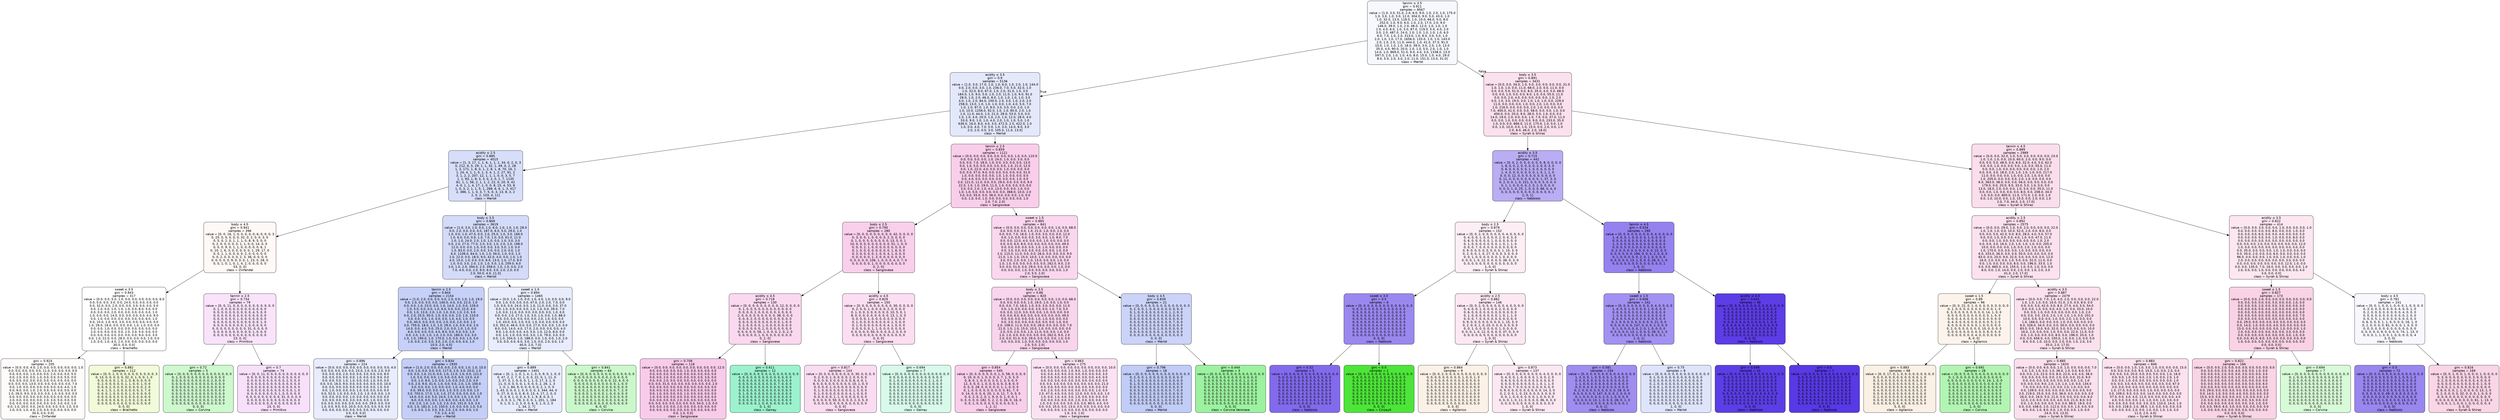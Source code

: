 digraph Tree {
node [shape=box, style="filled, rounded", color="black", fontname="helvetica"] ;
edge [fontname="helvetica"] ;
0 [label=<tannin &le; 3.5<br/>gini = 0.911<br/>samples = 8567<br/>value = [1.0, 3.0, 51.0, 2.0, 6.0, 9.0, 1.0, 2.0, 1.0, 175.0<br/>1.0, 3.0, 1.0, 3.0, 12.0, 304.0, 9.0, 5.0, 43.0, 1.0<br/>1.0, 32.0, 13.0, 118.0, 1.0, 10.0, 66.0, 5.0, 8.0<br/>252.0, 1.0, 9.0, 6.0, 1.0, 2.0, 17.0, 2.0, 9.0<br/>146.0, 39.0, 1.0, 2.0, 48.0, 12.0, 1.0, 1.0, 1.0<br/>1.0, 4.0, 6.0, 1.0, 3.0, 87.0, 119.0, 5.0, 4.0, 2.0<br/>3.0, 2.0, 487.0, 24.0, 1.0, 1.0, 1.0, 1.0, 1.0, 6.0<br/>6.0, 7.0, 1.0, 2.0, 313.0, 1.0, 8.0, 3.0, 5.0, 1.0<br/>2.0, 1.0, 1.0, 17.0, 1656.0, 133.0, 1.0, 1.0, 143.0<br/>2.0, 1.0, 2.0, 11.0, 444.0, 1.0, 41.0, 37.0, 91.0<br/>10.0, 1.0, 1.0, 1.0, 18.0, 39.0, 3.0, 2.0, 1.0, 13.0<br/>35.0, 4.0, 90.0, 20.0, 1.0, 1.0, 5.0, 2.0, 1.0, 1.0<br/>14.0, 1.0, 869.0, 51.0, 9.0, 4.0, 3.0, 1338.0, 13.0<br/>597.0, 2.0, 1.0, 1.0, 4.0, 8.0, 15.0, 1.0, 4.0, 29.0<br/>8.0, 5.0, 2.0, 3.0, 2.0, 11.0, 151.0, 13.0, 31.0]<br/>class = Merlot>, fillcolor="#f6f8fe"] ;
1 [label=<acidity &le; 3.5<br/>gini = 0.9<br/>samples = 5136<br/>value = [1.0, 3.0, 17.0, 1.0, 1.0, 6.0, 1.0, 2.0, 1.0, 144.0<br/>0.0, 2.0, 0.0, 3.0, 1.0, 236.0, 7.0, 5.0, 32.0, 1.0<br/>1.0, 32.0, 8.0, 67.0, 1.0, 2.0, 31.0, 1.0, 3.0<br/>184.0, 1.0, 9.0, 5.0, 1.0, 2.0, 11.0, 1.0, 9.0, 91.0<br/>28.0, 1.0, 2.0, 46.0, 8.0, 1.0, 1.0, 1.0, 1.0, 3.0<br/>4.0, 1.0, 2.0, 84.0, 100.0, 2.0, 3.0, 1.0, 2.0, 2.0<br/>258.0, 13.0, 1.0, 1.0, 1.0, 0.0, 1.0, 4.0, 5.0, 7.0<br/>1.0, 1.0, 97.0, 1.0, 8.0, 3.0, 3.0, 0.0, 2.0, 1.0<br/>1.0, 10.0, 1256.0, 92.0, 1.0, 1.0, 85.0, 2.0, 1.0<br/>1.0, 11.0, 44.0, 1.0, 21.0, 28.0, 53.0, 5.0, 0.0<br/>1.0, 1.0, 4.0, 20.0, 1.0, 2.0, 1.0, 12.0, 28.0, 4.0<br/>53.0, 9.0, 1.0, 1.0, 4.0, 2.0, 1.0, 1.0, 5.0, 1.0<br/>636.0, 16.0, 8.0, 4.0, 3.0, 472.0, 2.0, 422.0, 1.0<br/>1.0, 0.0, 4.0, 7.0, 5.0, 1.0, 3.0, 14.0, 8.0, 3.0<br/>2.0, 2.0, 0.0, 3.0, 105.0, 11.0, 13.0]<br/>class = Merlot>, fillcolor="#e4e8fb"] ;
0 -> 1 [labeldistance=2.5, labelangle=45, headlabel="True"] ;
2 [label=<acidity &le; 2.5<br/>gini = 0.885<br/>samples = 4015<br/>value = [1, 3, 17, 1, 1, 6, 1, 1, 1, 34, 0, 2, 0, 3<br/>0, 212, 6, 5, 29, 1, 1, 32, 1, 49, 0, 2, 28<br/>1, 3, 171, 1, 8, 0, 1, 2, 8, 1, 8, 70, 16, 1<br/>1, 24, 4, 1, 1, 0, 1, 3, 4, 1, 2, 27, 91, 2<br/>3, 1, 2, 2, 207, 12, 1, 1, 1, 0, 0, 3, 5, 7<br/>1, 1, 93, 1, 8, 3, 3, 0, 2, 0, 1, 7, 1135<br/>81, 1, 1, 56, 2, 1, 1, 2, 22, 0, 20, 9, 42<br/>4, 0, 1, 1, 4, 17, 1, 0, 0, 8, 15, 4, 53, 8<br/>1, 0, 3, 2, 1, 1, 5, 1, 268, 6, 6, 1, 3, 417<br/>2, 386, 1, 1, 0, 3, 7, 5, 0, 3, 13, 8, 3, 2<br/>2, 0, 2, 103, 4, 11]<br/>class = Merlot>, fillcolor="#d7defa"] ;
1 -> 2 ;
3 [label=<body &le; 4.5<br/>gini = 0.941<br/>samples = 396<br/>value = [0, 0, 16, 1, 0, 0, 0, 0, 0, 6, 0, 0, 0, 3<br/>0, 25, 0, 0, 0, 0, 0, 32, 0, 2, 0, 0, 3, 0<br/>0, 5, 0, 2, 0, 1, 1, 1, 0, 8, 9, 5, 0, 0<br/>0, 2, 0, 0, 0, 0, 0, 1, 1, 0, 0, 14, 0, 0<br/>0, 0, 0, 9, 0, 1, 1, 0, 0, 0, 0, 0, 6, 1<br/>0, 10, 1, 6, 3, 0, 0, 0, 0, 0, 1, 29, 17, 0<br/>0, 0, 1, 1, 0, 0, 0, 0, 2, 0, 0, 0, 0, 0<br/>0, 0, 2, 0, 0, 0, 0, 2, 3, 36, 0, 0, 0, 0<br/>0, 0, 0, 0, 0, 9, 0, 3, 0, 1, 23, 0, 28, 0<br/>0, 0, 1, 0, 1, 0, 1, 4, 2, 0, 0, 0, 0, 0<br/>53, 0, 0]<br/>class = Zinfandel>, fillcolor="#fef8f6"] ;
2 -> 3 ;
4 [label=<sweet &le; 3.5<br/>gini = 0.943<br/>samples = 317<br/>value = [0.0, 0.0, 5.0, 1.0, 0.0, 0.0, 0.0, 0.0, 0.0, 6.0<br/>0.0, 0.0, 0.0, 3.0, 0.0, 24.0, 0.0, 0.0, 0.0, 0.0<br/>0.0, 32.0, 0.0, 2.0, 0.0, 0.0, 3.0, 0.0, 0.0, 5.0<br/>0.0, 2.0, 0.0, 1.0, 1.0, 1.0, 0.0, 8.0, 5.0, 0.0<br/>0.0, 0.0, 0.0, 2.0, 0.0, 0.0, 0.0, 0.0, 0.0, 1.0<br/>1.0, 0.0, 0.0, 14.0, 0.0, 0.0, 0.0, 0.0, 0.0, 9.0<br/>0.0, 1.0, 0.0, 0.0, 0.0, 0.0, 0.0, 0.0, 6.0, 1.0<br/>0.0, 10.0, 1.0, 6.0, 3.0, 0.0, 0.0, 0.0, 0.0, 0.0<br/>1.0, 29.0, 16.0, 0.0, 0.0, 0.0, 1.0, 1.0, 0.0, 0.0<br/>0.0, 0.0, 1.0, 0.0, 0.0, 0.0, 0.0, 0.0, 0.0, 0.0<br/>2.0, 0.0, 0.0, 0.0, 0.0, 2.0, 3.0, 5.0, 0.0, 0.0<br/>0.0, 0.0, 0.0, 0.0, 0.0, 0.0, 0.0, 9.0, 0.0, 3.0<br/>0.0, 1.0, 22.0, 0.0, 28.0, 0.0, 0.0, 0.0, 1.0, 0.0<br/>1.0, 0.0, 1.0, 4.0, 2.0, 0.0, 0.0, 0.0, 0.0, 0.0<br/>30.0, 0.0, 0.0]<br/>class = Brachetto>, fillcolor="#fefffe"] ;
3 -> 4 ;
5 [label=<gini = 0.924<br/>samples = 205<br/>value = [0.0, 0.0, 4.0, 1.0, 0.0, 0.0, 0.0, 0.0, 0.0, 1.0<br/>0.0, 0.0, 0.0, 0.0, 0.0, 11.0, 0.0, 0.0, 0.0, 0.0<br/>0.0, 0.0, 0.0, 1.0, 0.0, 0.0, 2.0, 0.0, 0.0, 5.0<br/>0.0, 2.0, 0.0, 0.0, 1.0, 0.0, 0.0, 0.0, 5.0, 0.0<br/>0.0, 0.0, 0.0, 0.0, 0.0, 0.0, 0.0, 0.0, 0.0, 0.0<br/>0.0, 0.0, 0.0, 13.0, 0.0, 0.0, 0.0, 0.0, 0.0, 7.0<br/>0.0, 1.0, 0.0, 0.0, 0.0, 0.0, 0.0, 0.0, 4.0, 1.0<br/>0.0, 6.0, 0.0, 1.0, 2.0, 0.0, 0.0, 0.0, 0.0, 0.0<br/>1.0, 26.0, 9.0, 0.0, 0.0, 0.0, 1.0, 0.0, 0.0, 0.0<br/>0.0, 0.0, 0.0, 0.0, 0.0, 0.0, 0.0, 0.0, 0.0, 0.0<br/>2.0, 0.0, 0.0, 0.0, 0.0, 2.0, 3.0, 5.0, 0.0, 0.0<br/>0.0, 0.0, 0.0, 0.0, 0.0, 0.0, 0.0, 3.0, 0.0, 1.0<br/>0.0, 1.0, 20.0, 0.0, 24.0, 0.0, 0.0, 0.0, 1.0, 0.0<br/>1.0, 0.0, 1.0, 4.0, 2.0, 0.0, 0.0, 0.0, 0.0, 0.0<br/>30.0, 0.0, 0.0]<br/>class = Zinfandel>, fillcolor="#fefcfb"] ;
4 -> 5 ;
6 [label=<gini = 0.882<br/>samples = 112<br/>value = [0, 0, 1, 0, 0, 0, 0, 0, 0, 5, 0, 0, 0, 3<br/>0, 13, 0, 0, 0, 0, 0, 32, 0, 1, 0, 0, 1, 0<br/>0, 0, 0, 0, 0, 1, 0, 1, 0, 8, 0, 0, 0, 0<br/>0, 2, 0, 0, 0, 0, 0, 1, 1, 0, 0, 1, 0, 0<br/>0, 0, 0, 2, 0, 0, 0, 0, 0, 0, 0, 0, 2, 0<br/>0, 4, 1, 5, 1, 0, 0, 0, 0, 0, 0, 3, 7, 0<br/>0, 0, 0, 1, 0, 0, 0, 0, 1, 0, 0, 0, 0, 0<br/>0, 0, 0, 0, 0, 0, 0, 0, 0, 0, 0, 0, 0, 0<br/>0, 0, 0, 0, 0, 6, 0, 2, 0, 0, 2, 0, 4, 0<br/>0, 0, 0, 0, 0, 0, 0, 0, 0, 0, 0, 0, 0, 0<br/>0, 0, 0]<br/>class = Brachetto>, fillcolor="#f1fad9"] ;
4 -> 6 ;
7 [label=<tannin &le; 2.5<br/>gini = 0.734<br/>samples = 79<br/>value = [0, 0, 11, 0, 0, 0, 0, 0, 0, 0, 0, 0, 0, 0<br/>0, 1, 0, 0, 0, 0, 0, 0, 0, 0, 0, 0, 0, 0<br/>0, 0, 0, 0, 0, 0, 0, 0, 0, 0, 4, 5, 0, 0<br/>0, 0, 0, 0, 0, 0, 0, 0, 0, 0, 0, 0, 0, 0<br/>0, 0, 0, 0, 0, 0, 1, 0, 0, 0, 0, 0, 0, 0<br/>0, 0, 0, 0, 0, 0, 0, 0, 0, 0, 0, 0, 1, 0<br/>0, 0, 0, 0, 0, 0, 0, 0, 1, 0, 0, 0, 0, 0<br/>0, 0, 0, 0, 0, 0, 0, 0, 0, 31, 0, 0, 0, 0<br/>0, 0, 0, 0, 0, 0, 0, 0, 0, 0, 1, 0, 0, 0<br/>0, 0, 0, 0, 0, 0, 0, 0, 0, 0, 0, 0, 0, 0<br/>23, 0, 0]<br/>class = Primitivo>, fillcolor="#f9e3fb"] ;
3 -> 7 ;
8 [label=<gini = 0.72<br/>samples = 5<br/>value = [0, 0, 0, 0, 0, 0, 0, 0, 0, 0, 0, 0, 0, 0<br/>0, 1, 0, 0, 0, 0, 0, 0, 0, 0, 0, 0, 0, 0<br/>0, 0, 0, 0, 0, 0, 0, 0, 0, 0, 2, 0, 0, 0<br/>0, 0, 0, 0, 0, 0, 0, 0, 0, 0, 0, 0, 0, 0<br/>0, 0, 0, 0, 0, 0, 1, 0, 0, 0, 0, 0, 0, 0<br/>0, 0, 0, 0, 0, 0, 0, 0, 0, 0, 0, 0, 0, 0<br/>0, 0, 0, 0, 0, 0, 0, 0, 0, 0, 0, 0, 0, 0<br/>0, 0, 0, 0, 0, 0, 0, 0, 0, 0, 0, 0, 0, 0<br/>0, 0, 0, 0, 0, 0, 0, 0, 0, 0, 1, 0, 0, 0<br/>0, 0, 0, 0, 0, 0, 0, 0, 0, 0, 0, 0, 0, 0<br/>0, 0, 0]<br/>class = Corvina>, fillcolor="#cef8ce"] ;
7 -> 8 ;
9 [label=<gini = 0.7<br/>samples = 74<br/>value = [0, 0, 11, 0, 0, 0, 0, 0, 0, 0, 0, 0, 0, 0<br/>0, 0, 0, 0, 0, 0, 0, 0, 0, 0, 0, 0, 0, 0<br/>0, 0, 0, 0, 0, 0, 0, 0, 0, 0, 2, 5, 0, 0<br/>0, 0, 0, 0, 0, 0, 0, 0, 0, 0, 0, 0, 0, 0<br/>0, 0, 0, 0, 0, 0, 0, 0, 0, 0, 0, 0, 0, 0<br/>0, 0, 0, 0, 0, 0, 0, 0, 0, 0, 0, 0, 1, 0<br/>0, 0, 0, 0, 0, 0, 0, 0, 1, 0, 0, 0, 0, 0<br/>0, 0, 0, 0, 0, 0, 0, 0, 0, 31, 0, 0, 0, 0<br/>0, 0, 0, 0, 0, 0, 0, 0, 0, 0, 0, 0, 0, 0<br/>0, 0, 0, 0, 0, 0, 0, 0, 0, 0, 0, 0, 0, 0<br/>23, 0, 0]<br/>class = Primitivo>, fillcolor="#f8e0fb"] ;
7 -> 9 ;
10 [label=<body &le; 3.5<br/>gini = 0.869<br/>samples = 3619<br/>value = [1.0, 3.0, 1.0, 0.0, 1.0, 6.0, 1.0, 1.0, 1.0, 28.0<br/>0.0, 2.0, 0.0, 0.0, 0.0, 187.0, 6.0, 5.0, 29.0, 1.0<br/>1.0, 0.0, 1.0, 47.0, 0.0, 2.0, 25.0, 1.0, 3.0, 166.0<br/>1.0, 6.0, 0.0, 0.0, 1.0, 7.0, 1.0, 0.0, 61.0, 11.0<br/>1.0, 1.0, 24.0, 2.0, 1.0, 1.0, 0.0, 1.0, 3.0, 3.0<br/>0.0, 2.0, 27.0, 77.0, 2.0, 3.0, 1.0, 2.0, 2.0, 198.0<br/>12.0, 0.0, 0.0, 1.0, 0.0, 0.0, 3.0, 5.0, 1.0, 0.0<br/>1.0, 83.0, 0.0, 2.0, 0.0, 3.0, 0.0, 2.0, 0.0, 1.0<br/>6.0, 1106.0, 64.0, 1.0, 1.0, 56.0, 1.0, 0.0, 1.0<br/>2.0, 22.0, 0.0, 18.0, 9.0, 42.0, 4.0, 0.0, 1.0, 1.0<br/>4.0, 15.0, 1.0, 0.0, 0.0, 8.0, 13.0, 1.0, 17.0, 8.0<br/>1.0, 0.0, 3.0, 2.0, 1.0, 1.0, 5.0, 1.0, 259.0, 6.0<br/>3.0, 1.0, 2.0, 394.0, 2.0, 358.0, 1.0, 1.0, 0.0, 2.0<br/>7.0, 4.0, 0.0, 2.0, 9.0, 6.0, 3.0, 2.0, 2.0, 0.0<br/>2.0, 50.0, 4.0, 11.0]<br/>class = Merlot>, fillcolor="#d3dbf9"] ;
2 -> 10 ;
11 [label=<tannin &le; 2.5<br/>gini = 0.844<br/>samples = 2154<br/>value = [1.0, 2.0, 0.0, 0.0, 0.0, 2.0, 0.0, 1.0, 1.0, 19.0<br/>0.0, 1.0, 0.0, 0.0, 0.0, 140.0, 4.0, 3.0, 22.0, 1.0<br/>0.0, 0.0, 1.0, 23.0, 0.0, 1.0, 14.0, 1.0, 0.0, 129.0<br/>1.0, 5.0, 0.0, 0.0, 1.0, 6.0, 0.0, 0.0, 22.0, 4.0<br/>0.0, 1.0, 13.0, 2.0, 1.0, 1.0, 0.0, 1.0, 2.0, 3.0<br/>0.0, 2.0, 25.0, 50.0, 1.0, 0.0, 0.0, 2.0, 1.0, 110.0<br/>3.0, 0.0, 0.0, 1.0, 0.0, 0.0, 1.0, 4.0, 1.0, 0.0<br/>0.0, 40.0, 0.0, 0.0, 0.0, 2.0, 0.0, 2.0, 0.0, 1.0<br/>3.0, 755.0, 18.0, 1.0, 1.0, 29.0, 1.0, 0.0, 0.0, 2.0<br/>14.0, 0.0, 4.0, 5.0, 25.0, 2.0, 0.0, 1.0, 1.0, 0.0<br/>6.0, 0.0, 0.0, 0.0, 4.0, 8.0, 0.0, 5.0, 0.0, 1.0<br/>0.0, 2.0, 1.0, 1.0, 1.0, 2.0, 0.0, 180.0, 3.0, 3.0<br/>1.0, 1.0, 190.0, 1.0, 170.0, 1.0, 0.0, 0.0, 1.0, 5.0<br/>1.0, 0.0, 2.0, 3.0, 3.0, 2.0, 2.0, 0.0, 0.0, 1.0<br/>10.0, 2.0, 4.0]<br/>class = Merlot>, fillcolor="#c6d0f8"] ;
10 -> 11 ;
12 [label=<gini = 0.896<br/>samples = 224<br/>value = [0.0, 0.0, 0.0, 0.0, 0.0, 0.0, 0.0, 0.0, 0.0, 4.0<br/>0.0, 0.0, 0.0, 0.0, 0.0, 23.0, 2.0, 0.0, 2.0, 0.0<br/>0.0, 0.0, 0.0, 2.0, 0.0, 0.0, 3.0, 0.0, 0.0, 8.0<br/>0.0, 0.0, 0.0, 0.0, 0.0, 1.0, 0.0, 0.0, 9.0, 0.0<br/>0.0, 0.0, 5.0, 1.0, 1.0, 0.0, 0.0, 1.0, 0.0, 0.0<br/>0.0, 0.0, 16.0, 9.0, 0.0, 0.0, 0.0, 0.0, 0.0, 10.0<br/>0.0, 0.0, 0.0, 0.0, 0.0, 0.0, 0.0, 0.0, 1.0, 0.0<br/>0.0, 1.0, 0.0, 0.0, 0.0, 1.0, 0.0, 0.0, 0.0, 0.0<br/>0.0, 52.0, 1.0, 0.0, 0.0, 2.0, 1.0, 0.0, 0.0, 1.0<br/>0.0, 0.0, 0.0, 0.0, 1.0, 0.0, 0.0, 0.0, 0.0, 0.0<br/>0.0, 0.0, 0.0, 0.0, 3.0, 0.0, 0.0, 1.0, 0.0, 0.0<br/>0.0, 0.0, 0.0, 0.0, 0.0, 0.0, 0.0, 29.0, 0.0, 0.0<br/>1.0, 0.0, 9.0, 0.0, 20.0, 0.0, 0.0, 0.0, 0.0, 0.0<br/>0.0, 0.0, 0.0, 0.0, 0.0, 0.0, 0.0, 0.0, 0.0, 0.0<br/>3.0, 0.0, 0.0]<br/>class = Merlot>, fillcolor="#e8ecfc"] ;
11 -> 12 ;
13 [label=<gini = 0.834<br/>samples = 1930<br/>value = [1.0, 2.0, 0.0, 0.0, 0.0, 2.0, 0.0, 1.0, 1.0, 15.0<br/>0.0, 1.0, 0.0, 0.0, 0.0, 117.0, 2.0, 3.0, 20.0, 1.0<br/>0.0, 0.0, 1.0, 21.0, 0.0, 1.0, 11.0, 1.0, 0.0, 121.0<br/>1.0, 5.0, 0.0, 0.0, 1.0, 5.0, 0.0, 0.0, 13.0, 4.0<br/>0.0, 1.0, 8.0, 1.0, 0.0, 1.0, 0.0, 0.0, 2.0, 3.0<br/>0.0, 2.0, 9.0, 41.0, 1.0, 0.0, 0.0, 2.0, 1.0, 100.0<br/>3.0, 0.0, 0.0, 1.0, 0.0, 0.0, 1.0, 4.0, 0.0, 0.0<br/>0.0, 39.0, 0.0, 0.0, 0.0, 1.0, 0.0, 2.0, 0.0, 1.0<br/>3.0, 703.0, 17.0, 1.0, 1.0, 27.0, 0.0, 0.0, 0.0, 1.0<br/>14.0, 0.0, 4.0, 5.0, 24.0, 2.0, 0.0, 1.0, 1.0, 0.0<br/>6.0, 0.0, 0.0, 0.0, 1.0, 8.0, 0.0, 4.0, 0.0, 1.0<br/>0.0, 2.0, 1.0, 1.0, 1.0, 2.0, 0.0, 151.0, 3.0, 3.0<br/>0.0, 1.0, 181.0, 1.0, 150.0, 1.0, 0.0, 0.0, 1.0, 5.0<br/>1.0, 0.0, 2.0, 3.0, 3.0, 2.0, 2.0, 0.0, 0.0, 1.0<br/>7.0, 2.0, 4.0]<br/>class = Merlot>, fillcolor="#c4cef7"] ;
11 -> 13 ;
14 [label=<sweet &le; 1.5<br/>gini = 0.894<br/>samples = 1465<br/>value = [0.0, 1.0, 1.0, 0.0, 1.0, 4.0, 1.0, 0.0, 0.0, 9.0<br/>0.0, 1.0, 0.0, 0.0, 0.0, 47.0, 2.0, 2.0, 7.0, 0.0<br/>1.0, 0.0, 0.0, 24.0, 0.0, 1.0, 11.0, 0.0, 3.0, 37.0<br/>0.0, 1.0, 0.0, 0.0, 0.0, 1.0, 1.0, 0.0, 39.0, 7.0<br/>1.0, 0.0, 11.0, 0.0, 0.0, 0.0, 0.0, 0.0, 1.0, 0.0<br/>0.0, 0.0, 2.0, 27.0, 1.0, 3.0, 1.0, 0.0, 1.0, 88.0<br/>9.0, 0.0, 0.0, 0.0, 0.0, 0.0, 2.0, 1.0, 0.0, 0.0<br/>1.0, 43.0, 0.0, 2.0, 0.0, 1.0, 0.0, 0.0, 0.0, 0.0<br/>3.0, 351.0, 46.0, 0.0, 0.0, 27.0, 0.0, 0.0, 1.0, 0.0<br/>8.0, 0.0, 14.0, 4.0, 17.0, 2.0, 0.0, 0.0, 0.0, 4.0<br/>9.0, 1.0, 0.0, 0.0, 4.0, 5.0, 1.0, 12.0, 8.0, 0.0<br/>0.0, 1.0, 1.0, 0.0, 0.0, 3.0, 1.0, 79.0, 3.0, 0.0<br/>0.0, 1.0, 204.0, 1.0, 188.0, 0.0, 1.0, 0.0, 1.0, 2.0<br/>3.0, 0.0, 0.0, 6.0, 3.0, 1.0, 0.0, 2.0, 0.0, 1.0<br/>40.0, 2.0, 7.0]<br/>class = Merlot>, fillcolor="#e8ecfc"] ;
10 -> 14 ;
15 [label=<gini = 0.889<br/>samples = 1401<br/>value = [0, 1, 1, 0, 1, 4, 1, 0, 0, 9, 0, 1, 0, 0<br/>0, 47, 2, 2, 7, 0, 1, 0, 0, 22, 0, 1, 11, 0<br/>3, 37, 0, 1, 0, 0, 0, 1, 1, 0, 17, 3, 1, 0<br/>11, 0, 0, 0, 0, 0, 1, 0, 0, 0, 2, 26, 1, 3<br/>1, 0, 1, 84, 9, 0, 0, 0, 0, 0, 2, 1, 0, 0<br/>1, 43, 0, 0, 0, 1, 0, 0, 0, 0, 3, 344, 44, 0<br/>0, 27, 0, 0, 0, 0, 8, 0, 13, 4, 17, 2, 0, 0<br/>0, 3, 9, 1, 0, 0, 4, 5, 1, 9, 8, 0, 0, 1<br/>1, 0, 0, 3, 1, 78, 3, 0, 0, 1, 201, 1, 184<br/>0, 1, 0, 1, 2, 3, 0, 0, 6, 3, 1, 0, 2, 0<br/>1, 34, 2, 7]<br/>class = Merlot>, fillcolor="#e7ebfc"] ;
14 -> 15 ;
16 [label=<gini = 0.841<br/>samples = 64<br/>value = [0, 0, 0, 0, 0, 0, 0, 0, 0, 0, 0, 0, 0, 0<br/>0, 0, 0, 0, 0, 0, 0, 0, 0, 2, 0, 0, 0, 0<br/>0, 0, 0, 0, 0, 0, 0, 0, 0, 0, 22, 4, 0, 0<br/>0, 0, 0, 0, 0, 0, 0, 0, 0, 0, 0, 1, 0, 0<br/>0, 0, 0, 4, 0, 0, 0, 0, 0, 0, 0, 0, 0, 0<br/>0, 0, 0, 2, 0, 0, 0, 0, 0, 0, 0, 7, 2, 0<br/>0, 0, 0, 0, 1, 0, 0, 0, 1, 0, 0, 0, 0, 0<br/>0, 1, 0, 0, 0, 0, 0, 0, 0, 3, 0, 0, 0, 0<br/>0, 0, 0, 0, 0, 1, 0, 0, 0, 0, 3, 0, 4, 0<br/>0, 0, 0, 0, 0, 0, 0, 0, 0, 0, 0, 0, 0, 0<br/>6, 0, 0]<br/>class = Corvina>, fillcolor="#cbf8cb"] ;
14 -> 16 ;
17 [label=<tannin &le; 2.5<br/>gini = 0.859<br/>samples = 1121<br/>value = [0.0, 0.0, 0.0, 0.0, 0.0, 0.0, 0.0, 1.0, 0.0, 110.0<br/>0.0, 0.0, 0.0, 0.0, 1.0, 24.0, 1.0, 0.0, 3.0, 0.0<br/>0.0, 0.0, 7.0, 18.0, 1.0, 0.0, 3.0, 0.0, 0.0, 13.0<br/>0.0, 1.0, 5.0, 0.0, 0.0, 3.0, 0.0, 1.0, 21.0, 12.0<br/>0.0, 1.0, 22.0, 4.0, 0.0, 0.0, 1.0, 0.0, 0.0, 0.0<br/>0.0, 0.0, 57.0, 9.0, 0.0, 0.0, 0.0, 0.0, 0.0, 51.0<br/>1.0, 0.0, 0.0, 0.0, 0.0, 1.0, 1.0, 0.0, 0.0, 0.0<br/>0.0, 4.0, 0.0, 0.0, 0.0, 0.0, 0.0, 0.0, 1.0, 0.0<br/>3.0, 121.0, 11.0, 0.0, 0.0, 29.0, 0.0, 0.0, 0.0, 9.0<br/>22.0, 1.0, 1.0, 19.0, 11.0, 1.0, 0.0, 0.0, 0.0, 0.0<br/>3.0, 0.0, 2.0, 1.0, 4.0, 13.0, 0.0, 0.0, 1.0, 0.0<br/>1.0, 1.0, 0.0, 0.0, 0.0, 0.0, 0.0, 368.0, 10.0, 2.0<br/>3.0, 0.0, 55.0, 0.0, 36.0, 0.0, 0.0, 0.0, 1.0, 0.0<br/>0.0, 1.0, 0.0, 1.0, 0.0, 0.0, 0.0, 0.0, 0.0, 1.0<br/>2.0, 7.0, 2.0]<br/>class = Sangiovese>, fillcolor="#f9ceeb"] ;
1 -> 17 ;
18 [label=<body &le; 2.5<br/>gini = 0.795<br/>samples = 280<br/>value = [0, 0, 0, 0, 0, 0, 0, 0, 0, 42, 0, 0, 0, 0<br/>0, 3, 0, 0, 1, 0, 0, 0, 0, 2, 0, 0, 0, 0<br/>0, 1, 0, 0, 5, 0, 0, 0, 0, 0, 13, 5, 0, 1<br/>10, 0, 0, 0, 0, 0, 0, 0, 0, 0, 51, 1, 0, 0<br/>0, 0, 0, 2, 1, 0, 0, 0, 0, 0, 0, 0, 0, 0<br/>0, 1, 0, 0, 0, 0, 0, 0, 0, 0, 1, 6, 0, 0<br/>0, 3, 0, 0, 0, 0, 1, 0, 0, 4, 1, 0, 0, 0<br/>0, 0, 0, 0, 0, 1, 3, 0, 0, 0, 0, 0, 0, 0<br/>0, 0, 0, 0, 0, 106, 1, 0, 0, 0, 4, 0, 7, 0<br/>0, 0, 0, 0, 0, 1, 0, 0, 0, 0, 0, 0, 0, 0<br/>0, 2, 0]<br/>class = Sangiovese>, fillcolor="#f9cfec"] ;
17 -> 18 ;
19 [label=<acidity &le; 4.5<br/>gini = 0.718<br/>samples = 130<br/>value = [0, 0, 0, 0, 0, 0, 0, 0, 0, 12, 0, 0, 0, 0<br/>0, 1, 0, 0, 0, 0, 0, 0, 0, 0, 0, 0, 0, 0<br/>0, 0, 0, 0, 2, 0, 0, 0, 0, 0, 3, 0, 0, 0<br/>2, 0, 0, 0, 0, 0, 0, 0, 0, 0, 38, 0, 0, 0<br/>0, 0, 0, 2, 0, 0, 0, 0, 0, 0, 0, 0, 0, 0<br/>0, 0, 0, 0, 0, 0, 0, 0, 0, 0, 0, 1, 0, 0<br/>0, 2, 0, 0, 0, 0, 1, 0, 0, 0, 0, 0, 0, 0<br/>0, 0, 0, 0, 0, 0, 2, 0, 0, 0, 0, 0, 0, 0<br/>0, 0, 0, 0, 0, 56, 1, 0, 0, 0, 2, 0, 2, 0<br/>0, 0, 0, 0, 0, 1, 0, 0, 0, 0, 0, 0, 0, 0<br/>0, 2, 0]<br/>class = Sangiovese>, fillcolor="#fad8ef"] ;
18 -> 19 ;
20 [label=<gini = 0.708<br/>samples = 118<br/>value = [0.0, 0.0, 0.0, 0.0, 0.0, 0.0, 0.0, 0.0, 0.0, 12.0<br/>0.0, 0.0, 0.0, 0.0, 0.0, 1.0, 0.0, 0.0, 0.0, 0.0<br/>0.0, 0.0, 0.0, 0.0, 0.0, 0.0, 0.0, 0.0, 0.0, 0.0<br/>0.0, 0.0, 2.0, 0.0, 0.0, 0.0, 0.0, 0.0, 3.0, 0.0<br/>0.0, 0.0, 2.0, 0.0, 0.0, 0.0, 0.0, 0.0, 0.0, 0.0<br/>0.0, 0.0, 31.0, 0.0, 0.0, 0.0, 0.0, 0.0, 0.0, 2.0<br/>0.0, 0.0, 0.0, 0.0, 0.0, 0.0, 0.0, 0.0, 0.0, 0.0<br/>0.0, 0.0, 0.0, 0.0, 0.0, 0.0, 0.0, 0.0, 0.0, 0.0<br/>0.0, 1.0, 0.0, 0.0, 0.0, 1.0, 0.0, 0.0, 0.0, 0.0<br/>1.0, 0.0, 0.0, 0.0, 0.0, 0.0, 0.0, 0.0, 0.0, 0.0<br/>0.0, 0.0, 0.0, 0.0, 2.0, 0.0, 0.0, 0.0, 0.0, 0.0<br/>0.0, 0.0, 0.0, 0.0, 0.0, 0.0, 0.0, 54.0, 1.0, 0.0<br/>0.0, 0.0, 2.0, 0.0, 2.0, 0.0, 0.0, 0.0, 0.0, 0.0<br/>0.0, 0.0, 0.0, 0.0, 0.0, 0.0, 0.0, 0.0, 0.0, 0.0<br/>0.0, 1.0, 0.0]<br/>class = Sangiovese>, fillcolor="#f8cbea"] ;
19 -> 20 ;
21 [label=<gini = 0.611<br/>samples = 12<br/>value = [0, 0, 0, 0, 0, 0, 0, 0, 0, 0, 0, 0, 0, 0<br/>0, 0, 0, 0, 0, 0, 0, 0, 0, 0, 0, 0, 0, 0<br/>0, 0, 0, 0, 0, 0, 0, 0, 0, 0, 0, 0, 0, 0<br/>0, 0, 0, 0, 0, 0, 0, 0, 0, 0, 7, 0, 0, 0<br/>0, 0, 0, 0, 0, 0, 0, 0, 0, 0, 0, 0, 0, 0<br/>0, 0, 0, 0, 0, 0, 0, 0, 0, 0, 0, 0, 0, 0<br/>0, 1, 0, 0, 0, 0, 0, 0, 0, 0, 0, 0, 0, 0<br/>0, 0, 0, 0, 0, 0, 0, 0, 0, 0, 0, 0, 0, 0<br/>0, 0, 0, 0, 0, 2, 0, 0, 0, 0, 0, 0, 0, 0<br/>0, 0, 0, 0, 0, 1, 0, 0, 0, 0, 0, 0, 0, 0<br/>0, 1, 0]<br/>class = Gamay>, fillcolor="#9cf2ce"] ;
19 -> 21 ;
22 [label=<acidity &le; 4.5<br/>gini = 0.829<br/>samples = 150<br/>value = [0, 0, 0, 0, 0, 0, 0, 0, 0, 30, 0, 0, 0, 0<br/>0, 2, 0, 0, 1, 0, 0, 0, 0, 2, 0, 0, 0, 0<br/>0, 1, 0, 0, 3, 0, 0, 0, 0, 0, 10, 5, 0, 1<br/>8, 0, 0, 0, 0, 0, 0, 0, 0, 0, 13, 1, 0, 0<br/>0, 0, 0, 0, 1, 0, 0, 0, 0, 0, 0, 0, 0, 0<br/>0, 1, 0, 0, 0, 0, 0, 0, 0, 0, 1, 5, 0, 0<br/>0, 1, 0, 0, 0, 0, 0, 0, 0, 4, 1, 0, 0, 0<br/>0, 0, 0, 0, 0, 1, 1, 0, 0, 0, 0, 0, 0, 0<br/>0, 0, 0, 0, 0, 50, 0, 0, 0, 0, 2, 0, 5, 0<br/>0, 0, 0, 0, 0, 0, 0, 0, 0, 0, 0, 0, 0, 0<br/>0, 0, 0]<br/>class = Sangiovese>, fillcolor="#fbdef2"] ;
18 -> 22 ;
23 [label=<gini = 0.817<br/>samples = 143<br/>value = [0, 0, 0, 0, 0, 0, 0, 0, 0, 30, 0, 0, 0, 0<br/>0, 2, 0, 0, 1, 0, 0, 0, 0, 2, 0, 0, 0, 0<br/>0, 0, 0, 0, 3, 0, 0, 0, 0, 0, 8, 4, 0, 1<br/>8, 0, 0, 0, 0, 0, 0, 0, 0, 0, 10, 1, 0, 0<br/>0, 0, 0, 0, 1, 0, 0, 0, 0, 0, 0, 0, 0, 0<br/>0, 1, 0, 0, 0, 0, 0, 0, 0, 0, 1, 5, 0, 0<br/>0, 1, 0, 0, 0, 0, 0, 0, 0, 4, 1, 0, 0, 0<br/>0, 0, 0, 0, 0, 1, 1, 0, 0, 0, 0, 0, 0, 0<br/>0, 0, 0, 0, 0, 50, 0, 0, 0, 0, 2, 0, 5, 0<br/>0, 0, 0, 0, 0, 0, 0, 0, 0, 0, 0, 0, 0, 0<br/>0, 0, 0]<br/>class = Sangiovese>, fillcolor="#fadcf1"] ;
22 -> 23 ;
24 [label=<gini = 0.694<br/>samples = 7<br/>value = [0, 0, 0, 0, 0, 0, 0, 0, 0, 0, 0, 0, 0, 0<br/>0, 0, 0, 0, 0, 0, 0, 0, 0, 0, 0, 0, 0, 0<br/>0, 1, 0, 0, 0, 0, 0, 0, 0, 0, 2, 1, 0, 0<br/>0, 0, 0, 0, 0, 0, 0, 0, 0, 0, 3, 0, 0, 0<br/>0, 0, 0, 0, 0, 0, 0, 0, 0, 0, 0, 0, 0, 0<br/>0, 0, 0, 0, 0, 0, 0, 0, 0, 0, 0, 0, 0, 0<br/>0, 0, 0, 0, 0, 0, 0, 0, 0, 0, 0, 0, 0, 0<br/>0, 0, 0, 0, 0, 0, 0, 0, 0, 0, 0, 0, 0, 0<br/>0, 0, 0, 0, 0, 0, 0, 0, 0, 0, 0, 0, 0, 0<br/>0, 0, 0, 0, 0, 0, 0, 0, 0, 0, 0, 0, 0, 0<br/>0, 0, 0]<br/>class = Gamay>, fillcolor="#d7faeb"] ;
22 -> 24 ;
25 [label=<sweet &le; 1.5<br/>gini = 0.865<br/>samples = 841<br/>value = [0.0, 0.0, 0.0, 0.0, 0.0, 0.0, 0.0, 1.0, 0.0, 68.0<br/>0.0, 0.0, 0.0, 0.0, 1.0, 21.0, 1.0, 0.0, 2.0, 0.0<br/>0.0, 0.0, 7.0, 16.0, 1.0, 0.0, 3.0, 0.0, 0.0, 12.0<br/>0.0, 1.0, 0.0, 0.0, 0.0, 3.0, 0.0, 1.0, 8.0, 7.0<br/>0.0, 0.0, 12.0, 4.0, 0.0, 0.0, 1.0, 0.0, 0.0, 0.0<br/>0.0, 0.0, 6.0, 8.0, 0.0, 0.0, 0.0, 0.0, 0.0, 49.0<br/>0.0, 0.0, 0.0, 0.0, 0.0, 1.0, 1.0, 0.0, 0.0, 0.0<br/>0.0, 3.0, 0.0, 0.0, 0.0, 0.0, 0.0, 0.0, 1.0, 0.0<br/>2.0, 115.0, 11.0, 0.0, 0.0, 26.0, 0.0, 0.0, 0.0, 9.0<br/>21.0, 1.0, 1.0, 15.0, 10.0, 1.0, 0.0, 0.0, 0.0, 0.0<br/>3.0, 0.0, 2.0, 0.0, 1.0, 13.0, 0.0, 0.0, 1.0, 0.0<br/>1.0, 1.0, 0.0, 0.0, 0.0, 0.0, 0.0, 262.0, 9.0, 2.0<br/>3.0, 0.0, 51.0, 0.0, 29.0, 0.0, 0.0, 0.0, 1.0, 0.0<br/>0.0, 0.0, 0.0, 1.0, 0.0, 0.0, 0.0, 0.0, 0.0, 1.0<br/>2.0, 5.0, 2.0]<br/>class = Sangiovese>, fillcolor="#fad7ef"] ;
17 -> 25 ;
26 [label=<body &le; 3.5<br/>gini = 0.86<br/>samples = 820<br/>value = [0.0, 0.0, 0.0, 0.0, 0.0, 0.0, 0.0, 1.0, 0.0, 68.0<br/>0.0, 0.0, 0.0, 0.0, 1.0, 19.0, 1.0, 0.0, 1.0, 0.0<br/>0.0, 0.0, 7.0, 16.0, 1.0, 0.0, 3.0, 0.0, 0.0, 11.0<br/>0.0, 1.0, 0.0, 0.0, 0.0, 3.0, 0.0, 1.0, 7.0, 5.0<br/>0.0, 0.0, 12.0, 3.0, 0.0, 0.0, 1.0, 0.0, 0.0, 0.0<br/>0.0, 0.0, 6.0, 8.0, 0.0, 0.0, 0.0, 0.0, 0.0, 49.0<br/>0.0, 0.0, 0.0, 0.0, 0.0, 1.0, 1.0, 0.0, 0.0, 0.0<br/>0.0, 3.0, 0.0, 0.0, 0.0, 0.0, 0.0, 0.0, 1.0, 0.0<br/>2.0, 108.0, 11.0, 0.0, 0.0, 26.0, 0.0, 0.0, 0.0, 7.0<br/>21.0, 1.0, 1.0, 15.0, 10.0, 1.0, 0.0, 0.0, 0.0, 0.0<br/>2.0, 0.0, 2.0, 0.0, 1.0, 11.0, 0.0, 0.0, 1.0, 0.0<br/>1.0, 1.0, 0.0, 0.0, 0.0, 0.0, 0.0, 262.0, 9.0, 2.0<br/>2.0, 0.0, 51.0, 0.0, 29.0, 0.0, 0.0, 0.0, 1.0, 0.0<br/>0.0, 0.0, 0.0, 1.0, 0.0, 0.0, 0.0, 0.0, 0.0, 1.0<br/>2.0, 5.0, 2.0]<br/>class = Sangiovese>, fillcolor="#f9d4ed"] ;
25 -> 26 ;
27 [label=<gini = 0.854<br/>samples = 545<br/>value = [0, 0, 0, 0, 0, 0, 0, 1, 0, 58, 0, 0, 0, 0<br/>0, 10, 0, 0, 1, 0, 0, 0, 3, 7, 1, 0, 3, 0<br/>0, 8, 0, 1, 0, 0, 0, 3, 0, 1, 3, 5, 0, 0<br/>12, 3, 0, 0, 1, 0, 0, 0, 0, 0, 3, 8, 0, 0<br/>0, 0, 0, 28, 0, 0, 0, 0, 0, 1, 1, 0, 0, 0<br/>0, 1, 0, 0, 0, 0, 0, 0, 0, 0, 0, 61, 7, 0<br/>0, 14, 0, 0, 0, 6, 20, 1, 0, 11, 7, 0, 0, 0<br/>0, 0, 2, 0, 2, 0, 1, 9, 0, 0, 1, 0, 0, 1<br/>0, 0, 0, 0, 0, 182, 5, 2, 2, 0, 26, 0, 16, 0<br/>0, 0, 1, 0, 0, 0, 0, 0, 0, 0, 0, 0, 0, 1<br/>1, 2, 1]<br/>class = Sangiovese>, fillcolor="#f8ceeb"] ;
26 -> 27 ;
28 [label=<gini = 0.863<br/>samples = 275<br/>value = [0.0, 0.0, 0.0, 0.0, 0.0, 0.0, 0.0, 0.0, 0.0, 10.0<br/>0.0, 0.0, 0.0, 0.0, 1.0, 9.0, 1.0, 0.0, 0.0, 0.0<br/>0.0, 0.0, 4.0, 9.0, 0.0, 0.0, 0.0, 0.0, 0.0, 3.0<br/>0.0, 0.0, 0.0, 0.0, 0.0, 0.0, 0.0, 0.0, 4.0, 0.0<br/>0.0, 0.0, 0.0, 0.0, 0.0, 0.0, 0.0, 0.0, 0.0, 0.0<br/>0.0, 0.0, 3.0, 0.0, 0.0, 0.0, 0.0, 0.0, 0.0, 21.0<br/>0.0, 0.0, 0.0, 0.0, 0.0, 0.0, 0.0, 0.0, 0.0, 0.0<br/>0.0, 2.0, 0.0, 0.0, 0.0, 0.0, 0.0, 0.0, 1.0, 0.0<br/>2.0, 47.0, 4.0, 0.0, 0.0, 12.0, 0.0, 0.0, 0.0, 1.0<br/>1.0, 0.0, 1.0, 4.0, 3.0, 1.0, 0.0, 0.0, 0.0, 0.0<br/>0.0, 0.0, 0.0, 0.0, 0.0, 2.0, 0.0, 0.0, 0.0, 0.0<br/>1.0, 0.0, 0.0, 0.0, 0.0, 0.0, 0.0, 80.0, 4.0, 0.0<br/>0.0, 0.0, 25.0, 0.0, 13.0, 0.0, 0.0, 0.0, 0.0, 0.0<br/>0.0, 0.0, 0.0, 1.0, 0.0, 0.0, 0.0, 0.0, 0.0, 0.0<br/>1.0, 3.0, 1.0]<br/>class = Sangiovese>, fillcolor="#fbe2f3"] ;
26 -> 28 ;
29 [label=<body &le; 4.5<br/>gini = 0.839<br/>samples = 21<br/>value = [0, 0, 0, 0, 0, 0, 0, 0, 0, 0, 0, 0, 0, 0<br/>0, 2, 0, 0, 1, 0, 0, 0, 0, 0, 0, 0, 0, 0<br/>0, 1, 0, 0, 0, 0, 0, 0, 0, 0, 1, 2, 0, 0<br/>0, 1, 0, 0, 0, 0, 0, 0, 0, 0, 0, 0, 0, 0<br/>0, 0, 0, 0, 0, 0, 0, 0, 0, 0, 0, 0, 0, 0<br/>0, 0, 0, 0, 0, 0, 0, 0, 0, 0, 0, 7, 0, 0<br/>0, 0, 0, 0, 0, 2, 0, 0, 0, 0, 0, 0, 0, 0<br/>0, 0, 1, 0, 0, 0, 0, 2, 0, 0, 0, 0, 0, 0<br/>0, 0, 0, 0, 0, 0, 0, 0, 1, 0, 0, 0, 0, 0<br/>0, 0, 0, 0, 0, 0, 0, 0, 0, 0, 0, 0, 0, 0<br/>0, 0, 0]<br/>class = Merlot>, fillcolor="#cbd4f8"] ;
25 -> 29 ;
30 [label=<gini = 0.796<br/>samples = 18<br/>value = [0, 0, 0, 0, 0, 0, 0, 0, 0, 0, 0, 0, 0, 0<br/>0, 2, 0, 0, 1, 0, 0, 0, 0, 0, 0, 0, 0, 0<br/>0, 1, 0, 0, 0, 0, 0, 0, 0, 0, 0, 0, 0, 0<br/>0, 1, 0, 0, 0, 0, 0, 0, 0, 0, 0, 0, 0, 0<br/>0, 0, 0, 0, 0, 0, 0, 0, 0, 0, 0, 0, 0, 0<br/>0, 0, 0, 0, 0, 0, 0, 0, 0, 0, 0, 7, 0, 0<br/>0, 0, 0, 0, 0, 2, 0, 0, 0, 0, 0, 0, 0, 0<br/>0, 0, 1, 0, 0, 0, 0, 2, 0, 0, 0, 0, 0, 0<br/>0, 0, 0, 0, 0, 0, 0, 0, 1, 0, 0, 0, 0, 0<br/>0, 0, 0, 0, 0, 0, 0, 0, 0, 0, 0, 0, 0, 0<br/>0, 0, 0]<br/>class = Merlot>, fillcolor="#c1ccf7"] ;
29 -> 30 ;
31 [label=<gini = 0.444<br/>samples = 3<br/>value = [0, 0, 0, 0, 0, 0, 0, 0, 0, 0, 0, 0, 0, 0<br/>0, 0, 0, 0, 0, 0, 0, 0, 0, 0, 0, 0, 0, 0<br/>0, 0, 0, 0, 0, 0, 0, 0, 0, 0, 1, 2, 0, 0<br/>0, 0, 0, 0, 0, 0, 0, 0, 0, 0, 0, 0, 0, 0<br/>0, 0, 0, 0, 0, 0, 0, 0, 0, 0, 0, 0, 0, 0<br/>0, 0, 0, 0, 0, 0, 0, 0, 0, 0, 0, 0, 0, 0<br/>0, 0, 0, 0, 0, 0, 0, 0, 0, 0, 0, 0, 0, 0<br/>0, 0, 0, 0, 0, 0, 0, 0, 0, 0, 0, 0, 0, 0<br/>0, 0, 0, 0, 0, 0, 0, 0, 0, 0, 0, 0, 0, 0<br/>0, 0, 0, 0, 0, 0, 0, 0, 0, 0, 0, 0, 0, 0<br/>0, 0, 0]<br/>class = Corvina Veronese>, fillcolor="#9cf2a0"] ;
29 -> 31 ;
32 [label=<body &le; 3.5<br/>gini = 0.891<br/>samples = 3431<br/>value = [0.0, 0.0, 34.0, 1.0, 5.0, 3.0, 0.0, 0.0, 0.0, 31.0<br/>1.0, 1.0, 1.0, 0.0, 11.0, 68.0, 2.0, 0.0, 11.0, 0.0<br/>0.0, 0.0, 5.0, 51.0, 0.0, 8.0, 35.0, 4.0, 5.0, 68.0<br/>0.0, 0.0, 1.0, 0.0, 0.0, 6.0, 1.0, 0.0, 55.0, 11.0<br/>0.0, 0.0, 2.0, 4.0, 0.0, 0.0, 0.0, 0.0, 1.0, 2.0<br/>0.0, 1.0, 3.0, 19.0, 3.0, 1.0, 1.0, 1.0, 0.0, 229.0<br/>11.0, 0.0, 0.0, 0.0, 1.0, 0.0, 2.0, 1.0, 0.0, 0.0<br/>1.0, 216.0, 0.0, 0.0, 0.0, 2.0, 1.0, 0.0, 0.0, 0.0<br/>7.0, 400.0, 41.0, 0.0, 0.0, 58.0, 0.0, 0.0, 1.0, 0.0<br/>400.0, 0.0, 20.0, 9.0, 38.0, 5.0, 1.0, 0.0, 0.0<br/>14.0, 19.0, 2.0, 0.0, 0.0, 1.0, 7.0, 0.0, 37.0, 11.0<br/>0.0, 0.0, 1.0, 0.0, 0.0, 0.0, 9.0, 0.0, 233.0, 35.0<br/>1.0, 0.0, 0.0, 866.0, 11.0, 175.0, 1.0, 0.0, 1.0<br/>0.0, 1.0, 10.0, 0.0, 1.0, 15.0, 0.0, 2.0, 0.0, 1.0<br/>2.0, 8.0, 46.0, 2.0, 18.0]<br/>class = Syrah &amp; Shiraz>, fillcolor="#fbe1ed"] ;
0 -> 32 [labeldistance=2.5, labelangle=-45, headlabel="False"] ;
33 [label=<acidity &le; 3.5<br/>gini = 0.715<br/>samples = 442<br/>value = [0, 0, 2, 0, 0, 0, 0, 0, 0, 8, 0, 0, 0, 0<br/>1, 8, 0, 0, 2, 0, 0, 0, 0, 3, 0, 0, 3, 0<br/>0, 6, 0, 0, 0, 0, 0, 1, 0, 0, 0, 0, 0, 0<br/>1, 4, 0, 0, 0, 0, 0, 0, 0, 1, 0, 1, 1, 0<br/>0, 0, 0, 12, 0, 0, 0, 0, 0, 0, 0, 0, 0, 0<br/>0, 11, 0, 0, 0, 0, 0, 0, 0, 0, 1, 37, 3, 0<br/>0, 2, 0, 0, 1, 0, 221, 0, 0, 0, 5, 0, 0, 0<br/>0, 1, 1, 0, 0, 0, 0, 2, 0, 2, 0, 0, 0, 0<br/>0, 0, 0, 1, 0, 25, 1, 0, 0, 0, 66, 0, 4, 0<br/>0, 0, 0, 0, 0, 0, 0, 0, 0, 0, 0, 0, 0, 1<br/>2, 0, 1]<br/>class = Nebbiolo>, fillcolor="#baadf4"] ;
32 -> 33 ;
34 [label=<body &le; 2.5<br/>gini = 0.879<br/>samples = 152<br/>value = [0, 0, 2, 0, 0, 0, 0, 0, 0, 4, 0, 0, 0, 0<br/>0, 4, 0, 0, 1, 0, 0, 0, 0, 2, 0, 0, 3, 0<br/>0, 6, 0, 0, 0, 0, 0, 1, 0, 0, 0, 0, 0, 0<br/>0, 1, 0, 0, 0, 0, 0, 0, 0, 1, 0, 1, 1, 0<br/>0, 0, 0, 7, 0, 0, 0, 0, 0, 0, 0, 0, 0, 0<br/>0, 9, 0, 0, 0, 0, 0, 0, 0, 0, 1, 15, 3, 0<br/>0, 2, 0, 0, 1, 0, 27, 0, 0, 0, 3, 0, 0, 0<br/>0, 0, 1, 0, 0, 0, 0, 0, 0, 1, 0, 0, 0, 0<br/>0, 0, 0, 1, 0, 12, 0, 0, 0, 0, 38, 0, 3, 0<br/>0, 0, 0, 0, 0, 0, 0, 0, 0, 0, 0, 0, 0, 0<br/>1, 0, 0]<br/>class = Syrah &amp; Shiraz>, fillcolor="#fdeef5"] ;
33 -> 34 ;
35 [label=<sweet &le; 3.0<br/>gini = 0.5<br/>samples = 6<br/>value = [0, 0, 0, 0, 0, 0, 0, 0, 0, 0, 0, 0, 0, 0<br/>0, 0, 0, 0, 0, 0, 0, 0, 0, 0, 0, 0, 0, 0<br/>0, 0, 0, 0, 0, 0, 0, 1, 0, 0, 0, 0, 0, 0<br/>0, 0, 0, 0, 0, 0, 0, 0, 0, 0, 0, 0, 0, 0<br/>0, 0, 0, 0, 0, 0, 0, 0, 0, 0, 0, 0, 0, 0<br/>0, 0, 0, 0, 0, 0, 0, 0, 0, 0, 0, 0, 0, 0<br/>0, 0, 0, 0, 0, 0, 4, 0, 0, 0, 0, 0, 0, 0<br/>0, 0, 0, 0, 0, 0, 0, 0, 0, 0, 0, 0, 0, 0<br/>0, 0, 0, 0, 0, 0, 0, 0, 0, 0, 1, 0, 0, 0<br/>0, 0, 0, 0, 0, 0, 0, 0, 0, 0, 0, 0, 0, 0<br/>0, 0, 0]<br/>class = Nebbiolo>, fillcolor="#9b88ef"] ;
34 -> 35 ;
36 [label=<gini = 0.32<br/>samples = 5<br/>value = [0, 0, 0, 0, 0, 0, 0, 0, 0, 0, 0, 0, 0, 0<br/>0, 0, 0, 0, 0, 0, 0, 0, 0, 0, 0, 0, 0, 0<br/>0, 0, 0, 0, 0, 0, 0, 0, 0, 0, 0, 0, 0, 0<br/>0, 0, 0, 0, 0, 0, 0, 0, 0, 0, 0, 0, 0, 0<br/>0, 0, 0, 0, 0, 0, 0, 0, 0, 0, 0, 0, 0, 0<br/>0, 0, 0, 0, 0, 0, 0, 0, 0, 0, 0, 0, 0, 0<br/>0, 0, 0, 0, 0, 0, 4, 0, 0, 0, 0, 0, 0, 0<br/>0, 0, 0, 0, 0, 0, 0, 0, 0, 0, 0, 0, 0, 0<br/>0, 0, 0, 0, 0, 0, 0, 0, 0, 0, 1, 0, 0, 0<br/>0, 0, 0, 0, 0, 0, 0, 0, 0, 0, 0, 0, 0, 0<br/>0, 0, 0]<br/>class = Nebbiolo>, fillcolor="#826aec"] ;
35 -> 36 ;
37 [label=<gini = 0.0<br/>samples = 1<br/>value = [0, 0, 0, 0, 0, 0, 0, 0, 0, 0, 0, 0, 0, 0<br/>0, 0, 0, 0, 0, 0, 0, 0, 0, 0, 0, 0, 0, 0<br/>0, 0, 0, 0, 0, 0, 0, 1, 0, 0, 0, 0, 0, 0<br/>0, 0, 0, 0, 0, 0, 0, 0, 0, 0, 0, 0, 0, 0<br/>0, 0, 0, 0, 0, 0, 0, 0, 0, 0, 0, 0, 0, 0<br/>0, 0, 0, 0, 0, 0, 0, 0, 0, 0, 0, 0, 0, 0<br/>0, 0, 0, 0, 0, 0, 0, 0, 0, 0, 0, 0, 0, 0<br/>0, 0, 0, 0, 0, 0, 0, 0, 0, 0, 0, 0, 0, 0<br/>0, 0, 0, 0, 0, 0, 0, 0, 0, 0, 0, 0, 0, 0<br/>0, 0, 0, 0, 0, 0, 0, 0, 0, 0, 0, 0, 0, 0<br/>0, 0, 0]<br/>class = Cinsault>, fillcolor="#4de539"] ;
35 -> 37 ;
38 [label=<acidity &le; 2.5<br/>gini = 0.882<br/>samples = 146<br/>value = [0, 0, 2, 0, 0, 0, 0, 0, 0, 4, 0, 0, 0, 0<br/>0, 4, 0, 0, 1, 0, 0, 0, 0, 2, 0, 0, 3, 0<br/>0, 6, 0, 0, 0, 0, 0, 0, 0, 0, 0, 0, 0, 0<br/>0, 1, 0, 0, 0, 0, 0, 0, 0, 1, 0, 1, 1, 0<br/>0, 0, 0, 7, 0, 0, 0, 0, 0, 0, 0, 0, 0, 0<br/>0, 9, 0, 0, 0, 0, 0, 0, 0, 0, 1, 15, 3, 0<br/>0, 2, 0, 0, 1, 0, 23, 0, 0, 0, 3, 0, 0, 0<br/>0, 0, 1, 0, 0, 0, 0, 0, 0, 1, 0, 0, 0, 0<br/>0, 0, 0, 1, 0, 12, 0, 0, 0, 0, 37, 0, 3, 0<br/>0, 0, 0, 0, 0, 0, 0, 0, 0, 0, 0, 0, 0, 0<br/>1, 0, 0]<br/>class = Syrah &amp; Shiraz>, fillcolor="#fce8f2"] ;
34 -> 38 ;
39 [label=<gini = 0.864<br/>samples = 9<br/>value = [0, 0, 2, 0, 0, 0, 0, 0, 0, 0, 0, 0, 0, 0<br/>0, 0, 0, 0, 0, 0, 0, 0, 0, 1, 0, 0, 1, 0<br/>0, 0, 0, 0, 0, 0, 0, 0, 0, 0, 0, 0, 0, 0<br/>0, 1, 0, 0, 0, 0, 0, 0, 0, 0, 0, 0, 0, 0<br/>0, 0, 0, 0, 0, 0, 0, 0, 0, 0, 0, 0, 0, 0<br/>0, 0, 0, 0, 0, 0, 0, 0, 0, 0, 1, 1, 0, 0<br/>0, 0, 0, 0, 0, 0, 0, 0, 0, 0, 0, 0, 0, 0<br/>0, 0, 0, 0, 0, 0, 0, 0, 0, 0, 0, 0, 0, 0<br/>0, 0, 0, 0, 0, 1, 0, 0, 0, 0, 1, 0, 0, 0<br/>0, 0, 0, 0, 0, 0, 0, 0, 0, 0, 0, 0, 0, 0<br/>0, 0, 0]<br/>class = Aglianico>, fillcolor="#fcf1e6"] ;
38 -> 39 ;
40 [label=<gini = 0.873<br/>samples = 137<br/>value = [0, 0, 0, 0, 0, 0, 0, 0, 0, 4, 0, 0, 0, 0<br/>0, 4, 0, 0, 1, 0, 0, 0, 0, 1, 0, 0, 2, 0<br/>0, 6, 0, 0, 0, 0, 0, 0, 0, 0, 0, 0, 0, 0<br/>0, 0, 0, 0, 0, 0, 0, 0, 0, 1, 0, 1, 1, 0<br/>0, 0, 0, 7, 0, 0, 0, 0, 0, 0, 0, 0, 0, 0<br/>0, 9, 0, 0, 0, 0, 0, 0, 0, 0, 0, 14, 3, 0<br/>0, 2, 0, 0, 1, 0, 23, 0, 0, 0, 3, 0, 0, 0<br/>0, 0, 1, 0, 0, 0, 0, 0, 0, 1, 0, 0, 0, 0<br/>0, 0, 0, 1, 0, 11, 0, 0, 0, 0, 36, 0, 3, 0<br/>0, 0, 0, 0, 0, 0, 0, 0, 0, 0, 0, 0, 0, 0<br/>1, 0, 0]<br/>class = Syrah &amp; Shiraz>, fillcolor="#fce8f2"] ;
38 -> 40 ;
41 [label=<tannin &le; 4.5<br/>gini = 0.534<br/>samples = 290<br/>value = [0, 0, 0, 0, 0, 0, 0, 0, 0, 4, 0, 0, 0, 0<br/>1, 4, 0, 0, 1, 0, 0, 0, 0, 1, 0, 0, 0, 0<br/>0, 0, 0, 0, 0, 0, 0, 0, 0, 0, 0, 0, 0, 0<br/>1, 3, 0, 0, 0, 0, 0, 0, 0, 0, 0, 0, 0, 0<br/>0, 0, 0, 5, 0, 0, 0, 0, 0, 0, 0, 0, 0, 0<br/>0, 2, 0, 0, 0, 0, 0, 0, 0, 0, 0, 22, 0, 0<br/>0, 0, 0, 0, 0, 0, 194, 0, 0, 0, 2, 0, 0, 0<br/>0, 1, 0, 0, 0, 0, 0, 2, 0, 1, 0, 0, 0, 0<br/>0, 0, 0, 0, 0, 13, 1, 0, 0, 0, 28, 0, 1, 0<br/>0, 0, 0, 0, 0, 0, 0, 0, 0, 0, 0, 0, 0, 1<br/>1, 0, 1]<br/>class = Nebbiolo>, fillcolor="#9582ef"] ;
33 -> 41 ;
42 [label=<sweet &le; 1.5<br/>gini = 0.606<br/>samples = 242<br/>value = [0, 0, 0, 0, 0, 0, 0, 0, 0, 4, 0, 0, 0, 0<br/>1, 4, 0, 0, 1, 0, 0, 0, 0, 1, 0, 0, 0, 0<br/>0, 0, 0, 0, 0, 0, 0, 0, 0, 0, 0, 0, 0, 0<br/>1, 3, 0, 0, 0, 0, 0, 0, 0, 0, 0, 0, 0, 0<br/>0, 0, 0, 5, 0, 0, 0, 0, 0, 0, 0, 0, 0, 0<br/>0, 2, 0, 0, 0, 0, 0, 0, 0, 0, 0, 21, 0, 0<br/>0, 0, 0, 0, 0, 0, 147, 0, 0, 0, 2, 0, 0, 0<br/>0, 1, 0, 0, 0, 0, 0, 2, 0, 1, 0, 0, 0, 0<br/>0, 0, 0, 0, 0, 13, 1, 0, 0, 0, 28, 0, 1, 0<br/>0, 0, 0, 0, 0, 0, 0, 0, 0, 0, 0, 0, 0, 1<br/>1, 0, 1]<br/>class = Nebbiolo>, fillcolor="#a291f1"] ;
41 -> 42 ;
43 [label=<gini = 0.581<br/>samples = 234<br/>value = [0, 0, 0, 0, 0, 0, 0, 0, 0, 4, 0, 0, 0, 0<br/>1, 3, 0, 0, 1, 0, 0, 0, 0, 1, 0, 0, 0, 0<br/>0, 0, 0, 0, 0, 0, 0, 0, 0, 0, 0, 0, 0, 0<br/>1, 1, 0, 0, 0, 0, 0, 0, 0, 0, 0, 0, 0, 0<br/>0, 0, 0, 4, 0, 0, 0, 0, 0, 0, 0, 0, 0, 0<br/>0, 2, 0, 0, 0, 0, 0, 0, 0, 0, 0, 18, 0, 0<br/>0, 0, 0, 0, 0, 0, 147, 0, 0, 0, 2, 0, 0, 0<br/>0, 1, 0, 0, 0, 0, 0, 2, 0, 1, 0, 0, 0, 0<br/>0, 0, 0, 0, 0, 13, 1, 0, 0, 0, 28, 0, 1, 0<br/>0, 0, 0, 0, 0, 0, 0, 0, 0, 0, 0, 0, 0, 1<br/>0, 0, 1]<br/>class = Nebbiolo>, fillcolor="#9f8df0"] ;
42 -> 43 ;
44 [label=<gini = 0.75<br/>samples = 8<br/>value = [0, 0, 0, 0, 0, 0, 0, 0, 0, 0, 0, 0, 0, 0<br/>0, 1, 0, 0, 0, 0, 0, 0, 0, 0, 0, 0, 0, 0<br/>0, 0, 0, 0, 0, 0, 0, 0, 0, 0, 0, 0, 0, 0<br/>0, 2, 0, 0, 0, 0, 0, 0, 0, 0, 0, 0, 0, 0<br/>0, 0, 0, 1, 0, 0, 0, 0, 0, 0, 0, 0, 0, 0<br/>0, 0, 0, 0, 0, 0, 0, 0, 0, 0, 0, 3, 0, 0<br/>0, 0, 0, 0, 0, 0, 0, 0, 0, 0, 0, 0, 0, 0<br/>0, 0, 0, 0, 0, 0, 0, 0, 0, 0, 0, 0, 0, 0<br/>0, 0, 0, 0, 0, 0, 0, 0, 0, 0, 0, 0, 0, 0<br/>0, 0, 0, 0, 0, 0, 0, 0, 0, 0, 0, 0, 0, 0<br/>1, 0, 0]<br/>class = Merlot>, fillcolor="#dee4fb"] ;
42 -> 44 ;
45 [label=<acidity &le; 4.5<br/>gini = 0.041<br/>samples = 48<br/>value = [0, 0, 0, 0, 0, 0, 0, 0, 0, 0, 0, 0, 0, 0<br/>0, 0, 0, 0, 0, 0, 0, 0, 0, 0, 0, 0, 0, 0<br/>0, 0, 0, 0, 0, 0, 0, 0, 0, 0, 0, 0, 0, 0<br/>0, 0, 0, 0, 0, 0, 0, 0, 0, 0, 0, 0, 0, 0<br/>0, 0, 0, 0, 0, 0, 0, 0, 0, 0, 0, 0, 0, 0<br/>0, 0, 0, 0, 0, 0, 0, 0, 0, 0, 0, 1, 0, 0<br/>0, 0, 0, 0, 0, 0, 47, 0, 0, 0, 0, 0, 0, 0<br/>0, 0, 0, 0, 0, 0, 0, 0, 0, 0, 0, 0, 0, 0<br/>0, 0, 0, 0, 0, 0, 0, 0, 0, 0, 0, 0, 0, 0<br/>0, 0, 0, 0, 0, 0, 0, 0, 0, 0, 0, 0, 0, 0<br/>0, 0, 0]<br/>class = Nebbiolo>, fillcolor="#5c3de6"] ;
41 -> 45 ;
46 [label=<gini = 0.048<br/>samples = 41<br/>value = [0, 0, 0, 0, 0, 0, 0, 0, 0, 0, 0, 0, 0, 0<br/>0, 0, 0, 0, 0, 0, 0, 0, 0, 0, 0, 0, 0, 0<br/>0, 0, 0, 0, 0, 0, 0, 0, 0, 0, 0, 0, 0, 0<br/>0, 0, 0, 0, 0, 0, 0, 0, 0, 0, 0, 0, 0, 0<br/>0, 0, 0, 0, 0, 0, 0, 0, 0, 0, 0, 0, 0, 0<br/>0, 0, 0, 0, 0, 0, 0, 0, 0, 0, 0, 1, 0, 0<br/>0, 0, 0, 0, 0, 0, 40, 0, 0, 0, 0, 0, 0, 0<br/>0, 0, 0, 0, 0, 0, 0, 0, 0, 0, 0, 0, 0, 0<br/>0, 0, 0, 0, 0, 0, 0, 0, 0, 0, 0, 0, 0, 0<br/>0, 0, 0, 0, 0, 0, 0, 0, 0, 0, 0, 0, 0, 0<br/>0, 0, 0]<br/>class = Nebbiolo>, fillcolor="#5c3ee6"] ;
45 -> 46 ;
47 [label=<gini = 0.0<br/>samples = 7<br/>value = [0, 0, 0, 0, 0, 0, 0, 0, 0, 0, 0, 0, 0, 0<br/>0, 0, 0, 0, 0, 0, 0, 0, 0, 0, 0, 0, 0, 0<br/>0, 0, 0, 0, 0, 0, 0, 0, 0, 0, 0, 0, 0, 0<br/>0, 0, 0, 0, 0, 0, 0, 0, 0, 0, 0, 0, 0, 0<br/>0, 0, 0, 0, 0, 0, 0, 0, 0, 0, 0, 0, 0, 0<br/>0, 0, 0, 0, 0, 0, 0, 0, 0, 0, 0, 0, 0, 0<br/>0, 0, 0, 0, 0, 0, 7, 0, 0, 0, 0, 0, 0, 0<br/>0, 0, 0, 0, 0, 0, 0, 0, 0, 0, 0, 0, 0, 0<br/>0, 0, 0, 0, 0, 0, 0, 0, 0, 0, 0, 0, 0, 0<br/>0, 0, 0, 0, 0, 0, 0, 0, 0, 0, 0, 0, 0, 0<br/>0, 0, 0]<br/>class = Nebbiolo>, fillcolor="#5839e5"] ;
45 -> 47 ;
48 [label=<tannin &le; 4.5<br/>gini = 0.889<br/>samples = 2989<br/>value = [0.0, 0.0, 32.0, 1.0, 5.0, 3.0, 0.0, 0.0, 0.0, 23.0<br/>1.0, 1.0, 1.0, 0.0, 10.0, 60.0, 2.0, 0.0, 9.0, 0.0<br/>0.0, 0.0, 5.0, 48.0, 0.0, 8.0, 32.0, 4.0, 5.0, 62.0<br/>0.0, 0.0, 1.0, 0.0, 0.0, 5.0, 1.0, 0.0, 55.0, 11.0<br/>0.0, 0.0, 1.0, 0.0, 0.0, 0.0, 0.0, 0.0, 1.0, 2.0<br/>0.0, 0.0, 3.0, 18.0, 2.0, 1.0, 1.0, 1.0, 0.0, 217.0<br/>11.0, 0.0, 0.0, 0.0, 1.0, 0.0, 2.0, 1.0, 0.0, 0.0<br/>1.0, 205.0, 0.0, 0.0, 0.0, 2.0, 1.0, 0.0, 0.0, 0.0<br/>6.0, 363.0, 38.0, 0.0, 0.0, 56.0, 0.0, 0.0, 0.0, 0.0<br/>179.0, 0.0, 20.0, 9.0, 33.0, 5.0, 1.0, 0.0, 0.0<br/>13.0, 18.0, 2.0, 0.0, 0.0, 1.0, 5.0, 0.0, 35.0, 11.0<br/>0.0, 0.0, 1.0, 0.0, 0.0, 0.0, 8.0, 0.0, 208.0, 34.0<br/>1.0, 0.0, 0.0, 800.0, 11.0, 171.0, 1.0, 0.0, 1.0<br/>0.0, 1.0, 10.0, 0.0, 1.0, 15.0, 0.0, 2.0, 0.0, 1.0<br/>2.0, 7.0, 44.0, 2.0, 17.0]<br/>class = Syrah &amp; Shiraz>, fillcolor="#fbdeeb"] ;
32 -> 48 ;
49 [label=<acidity &le; 2.5<br/>gini = 0.892<br/>samples = 2575<br/>value = [0.0, 0.0, 29.0, 1.0, 5.0, 2.0, 0.0, 0.0, 0.0, 22.0<br/>1.0, 1.0, 1.0, 0.0, 10.0, 52.0, 2.0, 0.0, 8.0, 0.0<br/>0.0, 0.0, 5.0, 42.0, 0.0, 8.0, 28.0, 4.0, 5.0, 57.0<br/>0.0, 0.0, 1.0, 0.0, 0.0, 4.0, 1.0, 0.0, 47.0, 11.0<br/>0.0, 0.0, 1.0, 0.0, 0.0, 0.0, 0.0, 0.0, 1.0, 2.0<br/>0.0, 0.0, 3.0, 16.0, 2.0, 1.0, 1.0, 1.0, 0.0, 205.0<br/>10.0, 0.0, 0.0, 0.0, 1.0, 0.0, 2.0, 1.0, 0.0, 0.0<br/>1.0, 170.0, 0.0, 0.0, 0.0, 1.0, 0.0, 0.0, 0.0, 0.0<br/>6.0, 333.0, 36.0, 0.0, 0.0, 50.0, 0.0, 0.0, 0.0, 0.0<br/>83.0, 0.0, 20.0, 9.0, 32.0, 5.0, 0.0, 0.0, 0.0, 12.0<br/>16.0, 2.0, 0.0, 0.0, 1.0, 5.0, 0.0, 32.0, 11.0, 0.0<br/>0.0, 1.0, 0.0, 0.0, 0.0, 8.0, 0.0, 196.0, 33.0, 1.0<br/>0.0, 0.0, 665.0, 4.0, 155.0, 1.0, 0.0, 1.0, 0.0, 0.0<br/>8.0, 0.0, 1.0, 14.0, 0.0, 2.0, 0.0, 1.0, 2.0, 3.0<br/>41.0, 2.0, 17.0]<br/>class = Syrah &amp; Shiraz>, fillcolor="#fbe2ee"] ;
48 -> 49 ;
50 [label=<sweet &le; 1.5<br/>gini = 0.89<br/>samples = 96<br/>value = [0, 0, 22, 0, 1, 0, 0, 0, 0, 0, 0, 0, 0, 0<br/>0, 1, 0, 0, 0, 0, 0, 0, 0, 0, 0, 0, 1, 0<br/>0, 3, 0, 0, 0, 0, 0, 0, 0, 0, 14, 1, 0, 0<br/>0, 0, 0, 0, 0, 0, 0, 0, 0, 0, 0, 1, 0, 0<br/>0, 0, 0, 4, 0, 0, 0, 0, 0, 0, 0, 0, 0, 0<br/>0, 4, 0, 0, 0, 0, 0, 0, 0, 0, 0, 5, 2, 0<br/>0, 0, 0, 0, 0, 0, 0, 0, 1, 0, 0, 0, 0, 0<br/>0, 2, 0, 0, 0, 0, 0, 0, 0, 10, 0, 0, 0, 0<br/>0, 0, 0, 0, 0, 0, 0, 0, 0, 0, 9, 0, 5, 0<br/>0, 0, 0, 0, 0, 0, 0, 4, 0, 0, 0, 0, 0, 0<br/>6, 0, 0]<br/>class = Aglianico>, fillcolor="#fcf4ec"] ;
49 -> 50 ;
51 [label=<gini = 0.883<br/>samples = 68<br/>value = [0, 0, 17, 0, 1, 0, 0, 0, 0, 0, 0, 0, 0, 0<br/>0, 0, 0, 0, 0, 0, 0, 0, 0, 0, 0, 0, 1, 0<br/>0, 3, 0, 0, 0, 0, 0, 0, 0, 0, 0, 0, 0, 0<br/>0, 0, 0, 0, 0, 0, 0, 0, 0, 0, 0, 1, 0, 0<br/>0, 0, 0, 3, 0, 0, 0, 0, 0, 0, 0, 0, 0, 0<br/>0, 4, 0, 0, 0, 0, 0, 0, 0, 0, 0, 5, 2, 0<br/>0, 0, 0, 0, 0, 0, 0, 0, 0, 0, 0, 0, 0, 0<br/>0, 2, 0, 0, 0, 0, 0, 0, 0, 6, 0, 0, 0, 0<br/>0, 0, 0, 0, 0, 0, 0, 0, 0, 0, 9, 0, 5, 0<br/>0, 0, 0, 0, 0, 0, 0, 4, 0, 0, 0, 0, 0, 0<br/>5, 0, 0]<br/>class = Aglianico>, fillcolor="#fbf0e4"] ;
50 -> 51 ;
52 [label=<gini = 0.691<br/>samples = 28<br/>value = [0, 0, 5, 0, 0, 0, 0, 0, 0, 0, 0, 0, 0, 0<br/>0, 1, 0, 0, 0, 0, 0, 0, 0, 0, 0, 0, 0, 0<br/>0, 0, 0, 0, 0, 0, 0, 0, 0, 0, 14, 1, 0, 0<br/>0, 0, 0, 0, 0, 0, 0, 0, 0, 0, 0, 0, 0, 0<br/>0, 0, 0, 1, 0, 0, 0, 0, 0, 0, 0, 0, 0, 0<br/>0, 0, 0, 0, 0, 0, 0, 0, 0, 0, 0, 0, 0, 0<br/>0, 0, 0, 0, 0, 0, 0, 0, 1, 0, 0, 0, 0, 0<br/>0, 0, 0, 0, 0, 0, 0, 0, 0, 4, 0, 0, 0, 0<br/>0, 0, 0, 0, 0, 0, 0, 0, 0, 0, 0, 0, 0, 0<br/>0, 0, 0, 0, 0, 0, 0, 0, 0, 0, 0, 0, 0, 0<br/>1, 0, 0]<br/>class = Corvina>, fillcolor="#b2f5b2"] ;
50 -> 52 ;
53 [label=<acidity &le; 3.5<br/>gini = 0.887<br/>samples = 2479<br/>value = [0.0, 0.0, 7.0, 1.0, 4.0, 2.0, 0.0, 0.0, 0.0, 22.0<br/>1.0, 1.0, 1.0, 0.0, 10.0, 51.0, 2.0, 0.0, 8.0, 0.0<br/>0.0, 0.0, 5.0, 42.0, 0.0, 8.0, 27.0, 4.0, 5.0, 54.0<br/>0.0, 0.0, 1.0, 0.0, 0.0, 4.0, 1.0, 0.0, 33.0, 10.0<br/>0.0, 0.0, 1.0, 0.0, 0.0, 0.0, 0.0, 0.0, 1.0, 2.0<br/>0.0, 0.0, 3.0, 15.0, 2.0, 1.0, 1.0, 1.0, 0.0, 201.0<br/>10.0, 0.0, 0.0, 0.0, 1.0, 0.0, 2.0, 1.0, 0.0, 0.0<br/>1.0, 166.0, 0.0, 0.0, 0.0, 1.0, 0.0, 0.0, 0.0, 0.0<br/>6.0, 328.0, 34.0, 0.0, 0.0, 50.0, 0.0, 0.0, 0.0, 0.0<br/>83.0, 0.0, 19.0, 9.0, 32.0, 5.0, 0.0, 0.0, 0.0, 10.0<br/>16.0, 2.0, 0.0, 0.0, 1.0, 5.0, 0.0, 22.0, 11.0, 0.0<br/>0.0, 1.0, 0.0, 0.0, 0.0, 8.0, 0.0, 196.0, 33.0, 1.0<br/>0.0, 0.0, 656.0, 4.0, 150.0, 1.0, 0.0, 1.0, 0.0, 0.0<br/>8.0, 0.0, 1.0, 10.0, 0.0, 2.0, 0.0, 1.0, 2.0, 3.0<br/>35.0, 2.0, 17.0]<br/>class = Syrah &amp; Shiraz>, fillcolor="#fbe1ed"] ;
49 -> 53 ;
54 [label=<gini = 0.885<br/>samples = 1633<br/>value = [0.0, 0.0, 6.0, 0.0, 1.0, 1.0, 0.0, 0.0, 0.0, 7.0<br/>1.0, 1.0, 1.0, 0.0, 1.0, 36.0, 1.0, 0.0, 6.0, 0.0<br/>0.0, 0.0, 2.0, 22.0, 0.0, 8.0, 22.0, 4.0, 4.0, 38.0<br/>0.0, 0.0, 0.0, 0.0, 0.0, 2.0, 0.0, 0.0, 31.0, 9.0<br/>0.0, 0.0, 0.0, 0.0, 0.0, 0.0, 0.0, 0.0, 1.0, 1.0<br/>0.0, 0.0, 0.0, 9.0, 2.0, 1.0, 1.0, 1.0, 0.0, 134.0<br/>7.0, 0.0, 0.0, 0.0, 1.0, 0.0, 2.0, 1.0, 0.0, 0.0<br/>0.0, 139.0, 0.0, 0.0, 0.0, 0.0, 0.0, 0.0, 0.0, 0.0<br/>3.0, 219.0, 25.0, 0.0, 0.0, 36.0, 0.0, 0.0, 0.0, 0.0<br/>26.0, 0.0, 16.0, 5.0, 21.0, 5.0, 0.0, 0.0, 0.0, 6.0<br/>12.0, 2.0, 0.0, 0.0, 0.0, 4.0, 0.0, 21.0, 8.0, 0.0<br/>0.0, 1.0, 0.0, 0.0, 0.0, 5.0, 0.0, 86.0, 19.0, 0.0<br/>0.0, 0.0, 438.0, 2.0, 112.0, 0.0, 0.0, 1.0, 0.0, 0.0<br/>8.0, 0.0, 1.0, 8.0, 0.0, 1.0, 0.0, 0.0, 1.0, 0.0<br/>24.0, 0.0, 13.0]<br/>class = Syrah &amp; Shiraz>, fillcolor="#fbe0ed"] ;
53 -> 54 ;
55 [label=<gini = 0.883<br/>samples = 846<br/>value = [0.0, 0.0, 1.0, 1.0, 3.0, 1.0, 0.0, 0.0, 0.0, 15.0<br/>0.0, 0.0, 0.0, 0.0, 9.0, 15.0, 1.0, 0.0, 2.0, 0.0<br/>0.0, 0.0, 3.0, 20.0, 0.0, 0.0, 5.0, 0.0, 1.0, 16.0<br/>0.0, 0.0, 1.0, 0.0, 0.0, 2.0, 1.0, 0.0, 2.0, 1.0<br/>0.0, 0.0, 1.0, 0.0, 0.0, 0.0, 0.0, 0.0, 0.0, 1.0<br/>0.0, 0.0, 3.0, 6.0, 0.0, 0.0, 0.0, 0.0, 0.0, 67.0<br/>3.0, 0.0, 0.0, 0.0, 0.0, 0.0, 0.0, 0.0, 0.0, 0.0<br/>1.0, 27.0, 0.0, 0.0, 0.0, 1.0, 0.0, 0.0, 0.0, 0.0<br/>3.0, 109.0, 9.0, 0.0, 0.0, 14.0, 0.0, 0.0, 0.0, 0.0<br/>57.0, 0.0, 3.0, 4.0, 11.0, 0.0, 0.0, 0.0, 0.0, 4.0<br/>4.0, 0.0, 0.0, 0.0, 1.0, 1.0, 0.0, 1.0, 3.0, 0.0<br/>0.0, 0.0, 0.0, 0.0, 0.0, 3.0, 0.0, 110.0, 14.0, 1.0<br/>0.0, 0.0, 218.0, 2.0, 38.0, 1.0, 0.0, 0.0, 0.0, 0.0<br/>0.0, 0.0, 0.0, 2.0, 0.0, 1.0, 0.0, 1.0, 1.0, 3.0<br/>11.0, 2.0, 4.0]<br/>class = Syrah &amp; Shiraz>, fillcolor="#fbe2ee"] ;
53 -> 55 ;
56 [label=<acidity &le; 3.5<br/>gini = 0.822<br/>samples = 414<br/>value = [0.0, 0.0, 3.0, 0.0, 0.0, 1.0, 0.0, 0.0, 0.0, 1.0<br/>0.0, 0.0, 0.0, 0.0, 0.0, 8.0, 0.0, 0.0, 1.0, 0.0<br/>0.0, 0.0, 0.0, 6.0, 0.0, 0.0, 4.0, 0.0, 0.0, 5.0<br/>0.0, 0.0, 0.0, 0.0, 0.0, 1.0, 0.0, 0.0, 8.0, 0.0<br/>0.0, 0.0, 0.0, 0.0, 0.0, 0.0, 0.0, 0.0, 0.0, 0.0<br/>0.0, 0.0, 0.0, 2.0, 0.0, 0.0, 0.0, 0.0, 0.0, 12.0<br/>1.0, 0.0, 0.0, 0.0, 0.0, 0.0, 0.0, 0.0, 0.0, 0.0<br/>0.0, 35.0, 0.0, 0.0, 0.0, 1.0, 1.0, 0.0, 0.0, 0.0<br/>0.0, 30.0, 2.0, 0.0, 0.0, 6.0, 0.0, 0.0, 0.0, 0.0<br/>96.0, 0.0, 0.0, 0.0, 1.0, 0.0, 1.0, 0.0, 0.0, 1.0<br/>2.0, 0.0, 0.0, 0.0, 0.0, 0.0, 0.0, 3.0, 0.0, 0.0<br/>0.0, 0.0, 0.0, 0.0, 0.0, 0.0, 0.0, 12.0, 1.0, 0.0<br/>0.0, 0.0, 135.0, 7.0, 16.0, 0.0, 0.0, 0.0, 0.0, 1.0<br/>2.0, 0.0, 0.0, 1.0, 0.0, 0.0, 0.0, 0.0, 0.0, 4.0<br/>3.0, 0.0, 0.0]<br/>class = Syrah &amp; Shiraz>, fillcolor="#fce7f1"] ;
48 -> 56 ;
57 [label=<sweet &le; 1.5<br/>gini = 0.827<br/>samples = 173<br/>value = [0.0, 0.0, 2.0, 0.0, 0.0, 0.0, 0.0, 0.0, 0.0, 0.0<br/>0.0, 0.0, 0.0, 0.0, 0.0, 5.0, 0.0, 0.0, 1.0, 0.0<br/>0.0, 0.0, 0.0, 2.0, 0.0, 0.0, 3.0, 0.0, 0.0, 3.0<br/>0.0, 0.0, 0.0, 0.0, 0.0, 1.0, 0.0, 0.0, 4.0, 0.0<br/>0.0, 0.0, 0.0, 0.0, 0.0, 0.0, 0.0, 0.0, 0.0, 0.0<br/>0.0, 0.0, 0.0, 0.0, 0.0, 0.0, 0.0, 0.0, 0.0, 7.0<br/>0.0, 0.0, 0.0, 0.0, 0.0, 0.0, 0.0, 0.0, 0.0, 0.0<br/>0.0, 29.0, 0.0, 0.0, 0.0, 0.0, 0.0, 0.0, 0.0, 0.0<br/>0.0, 14.0, 1.0, 0.0, 0.0, 4.0, 0.0, 0.0, 0.0, 0.0<br/>15.0, 0.0, 0.0, 0.0, 0.0, 0.0, 1.0, 0.0, 0.0, 1.0<br/>2.0, 0.0, 0.0, 0.0, 0.0, 0.0, 0.0, 3.0, 0.0, 0.0<br/>0.0, 0.0, 0.0, 0.0, 0.0, 0.0, 0.0, 3.0, 1.0, 0.0<br/>0.0, 0.0, 61.0, 6.0, 3.0, 0.0, 0.0, 0.0, 0.0, 0.0<br/>1.0, 0.0, 0.0, 0.0, 0.0, 0.0, 0.0, 0.0, 0.0, 0.0<br/>0.0, 0.0, 0.0]<br/>class = Syrah &amp; Shiraz>, fillcolor="#f9d3e5"] ;
56 -> 57 ;
58 [label=<gini = 0.822<br/>samples = 166<br/>value = [0.0, 0.0, 2.0, 0.0, 0.0, 0.0, 0.0, 0.0, 0.0, 0.0<br/>0.0, 0.0, 0.0, 0.0, 0.0, 4.0, 0.0, 0.0, 1.0, 0.0<br/>0.0, 0.0, 0.0, 2.0, 0.0, 0.0, 3.0, 0.0, 0.0, 3.0<br/>0.0, 0.0, 0.0, 0.0, 0.0, 1.0, 0.0, 0.0, 1.0, 0.0<br/>0.0, 0.0, 0.0, 0.0, 0.0, 0.0, 0.0, 0.0, 0.0, 0.0<br/>0.0, 0.0, 0.0, 0.0, 0.0, 0.0, 0.0, 0.0, 0.0, 6.0<br/>0.0, 0.0, 0.0, 0.0, 0.0, 0.0, 0.0, 0.0, 0.0, 0.0<br/>0.0, 29.0, 0.0, 0.0, 0.0, 0.0, 0.0, 0.0, 0.0, 0.0<br/>0.0, 14.0, 1.0, 0.0, 0.0, 4.0, 0.0, 0.0, 0.0, 0.0<br/>15.0, 0.0, 0.0, 0.0, 0.0, 0.0, 1.0, 0.0, 0.0, 1.0<br/>2.0, 0.0, 0.0, 0.0, 0.0, 0.0, 0.0, 3.0, 0.0, 0.0<br/>0.0, 0.0, 0.0, 0.0, 0.0, 0.0, 0.0, 3.0, 1.0, 0.0<br/>0.0, 0.0, 59.0, 6.0, 3.0, 0.0, 0.0, 0.0, 0.0, 0.0<br/>1.0, 0.0, 0.0, 0.0, 0.0, 0.0, 0.0, 0.0, 0.0, 0.0<br/>0.0, 0.0, 0.0]<br/>class = Syrah &amp; Shiraz>, fillcolor="#f9d4e5"] ;
57 -> 58 ;
59 [label=<gini = 0.694<br/>samples = 7<br/>value = [0, 0, 0, 0, 0, 0, 0, 0, 0, 0, 0, 0, 0, 0<br/>0, 1, 0, 0, 0, 0, 0, 0, 0, 0, 0, 0, 0, 0<br/>0, 0, 0, 0, 0, 0, 0, 0, 0, 0, 3, 0, 0, 0<br/>0, 0, 0, 0, 0, 0, 0, 0, 0, 0, 0, 0, 0, 0<br/>0, 0, 0, 1, 0, 0, 0, 0, 0, 0, 0, 0, 0, 0<br/>0, 0, 0, 0, 0, 0, 0, 0, 0, 0, 0, 0, 0, 0<br/>0, 0, 0, 0, 0, 0, 0, 0, 0, 0, 0, 0, 0, 0<br/>0, 0, 0, 0, 0, 0, 0, 0, 0, 0, 0, 0, 0, 0<br/>0, 0, 0, 0, 0, 0, 0, 0, 0, 0, 2, 0, 0, 0<br/>0, 0, 0, 0, 0, 0, 0, 0, 0, 0, 0, 0, 0, 0<br/>0, 0, 0]<br/>class = Corvina>, fillcolor="#d7fad7"] ;
57 -> 59 ;
60 [label=<body &le; 4.5<br/>gini = 0.781<br/>samples = 241<br/>value = [0, 0, 1, 0, 0, 1, 0, 0, 0, 1, 0, 0, 0, 0<br/>0, 3, 0, 0, 0, 0, 0, 0, 0, 4, 0, 0, 1, 0<br/>0, 2, 0, 0, 0, 0, 0, 0, 0, 0, 4, 0, 0, 0<br/>0, 0, 0, 0, 0, 0, 0, 0, 0, 0, 0, 2, 0, 0<br/>0, 0, 0, 5, 1, 0, 0, 0, 0, 0, 0, 0, 0, 0<br/>0, 6, 0, 0, 0, 1, 1, 0, 0, 0, 0, 16, 1, 0<br/>0, 2, 0, 0, 0, 0, 81, 0, 0, 0, 1, 0, 0, 0<br/>0, 0, 0, 0, 0, 0, 0, 0, 0, 0, 0, 0, 0, 0<br/>0, 0, 0, 0, 0, 9, 0, 0, 0, 0, 74, 1, 13, 0<br/>0, 0, 0, 1, 1, 0, 0, 1, 0, 0, 0, 0, 0, 4<br/>3, 0, 0]<br/>class = Nebbiolo>, fillcolor="#f8f7fe"] ;
56 -> 60 ;
61 [label=<gini = 0.5<br/>samples = 72<br/>value = [0, 0, 0, 0, 0, 0, 0, 0, 0, 0, 0, 0, 0, 0<br/>0, 0, 0, 0, 0, 0, 0, 0, 0, 1, 0, 0, 1, 0<br/>0, 0, 0, 0, 0, 0, 0, 0, 0, 0, 0, 0, 0, 0<br/>0, 0, 0, 0, 0, 0, 0, 0, 0, 0, 0, 1, 0, 0<br/>0, 0, 0, 3, 0, 0, 0, 0, 0, 0, 0, 0, 0, 0<br/>0, 0, 0, 0, 0, 0, 0, 0, 0, 0, 0, 3, 0, 0<br/>0, 0, 0, 0, 0, 0, 49, 0, 0, 0, 0, 0, 0, 0<br/>0, 0, 0, 0, 0, 0, 0, 0, 0, 0, 0, 0, 0, 0<br/>0, 0, 0, 0, 0, 1, 0, 0, 0, 0, 13, 0, 0, 0<br/>0, 0, 0, 0, 0, 0, 0, 0, 0, 0, 0, 0, 0, 0<br/>0, 0, 0]<br/>class = Nebbiolo>, fillcolor="#9986ef"] ;
60 -> 61 ;
62 [label=<gini = 0.816<br/>samples = 169<br/>value = [0, 0, 1, 0, 0, 1, 0, 0, 0, 1, 0, 0, 0, 0<br/>0, 3, 0, 0, 0, 0, 0, 0, 0, 3, 0, 0, 0, 0<br/>0, 2, 0, 0, 0, 0, 0, 0, 0, 0, 4, 0, 0, 0<br/>0, 0, 0, 0, 0, 0, 0, 0, 0, 0, 0, 1, 0, 0<br/>0, 0, 0, 2, 1, 0, 0, 0, 0, 0, 0, 0, 0, 0<br/>0, 6, 0, 0, 0, 1, 1, 0, 0, 0, 0, 13, 1, 0<br/>0, 2, 0, 0, 0, 0, 32, 0, 0, 0, 1, 0, 0, 0<br/>0, 0, 0, 0, 0, 0, 0, 0, 0, 0, 0, 0, 0, 0<br/>0, 0, 0, 0, 0, 8, 0, 0, 0, 0, 61, 1, 13, 0<br/>0, 0, 0, 1, 1, 0, 0, 1, 0, 0, 0, 0, 0, 4<br/>3, 0, 0]<br/>class = Syrah &amp; Shiraz>, fillcolor="#f9d5e6"] ;
60 -> 62 ;
}